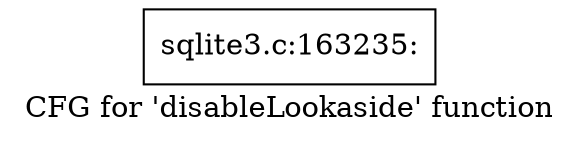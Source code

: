 digraph "CFG for 'disableLookaside' function" {
	label="CFG for 'disableLookaside' function";

	Node0x55c0f8d9d8b0 [shape=record,label="{sqlite3.c:163235:}"];
}

